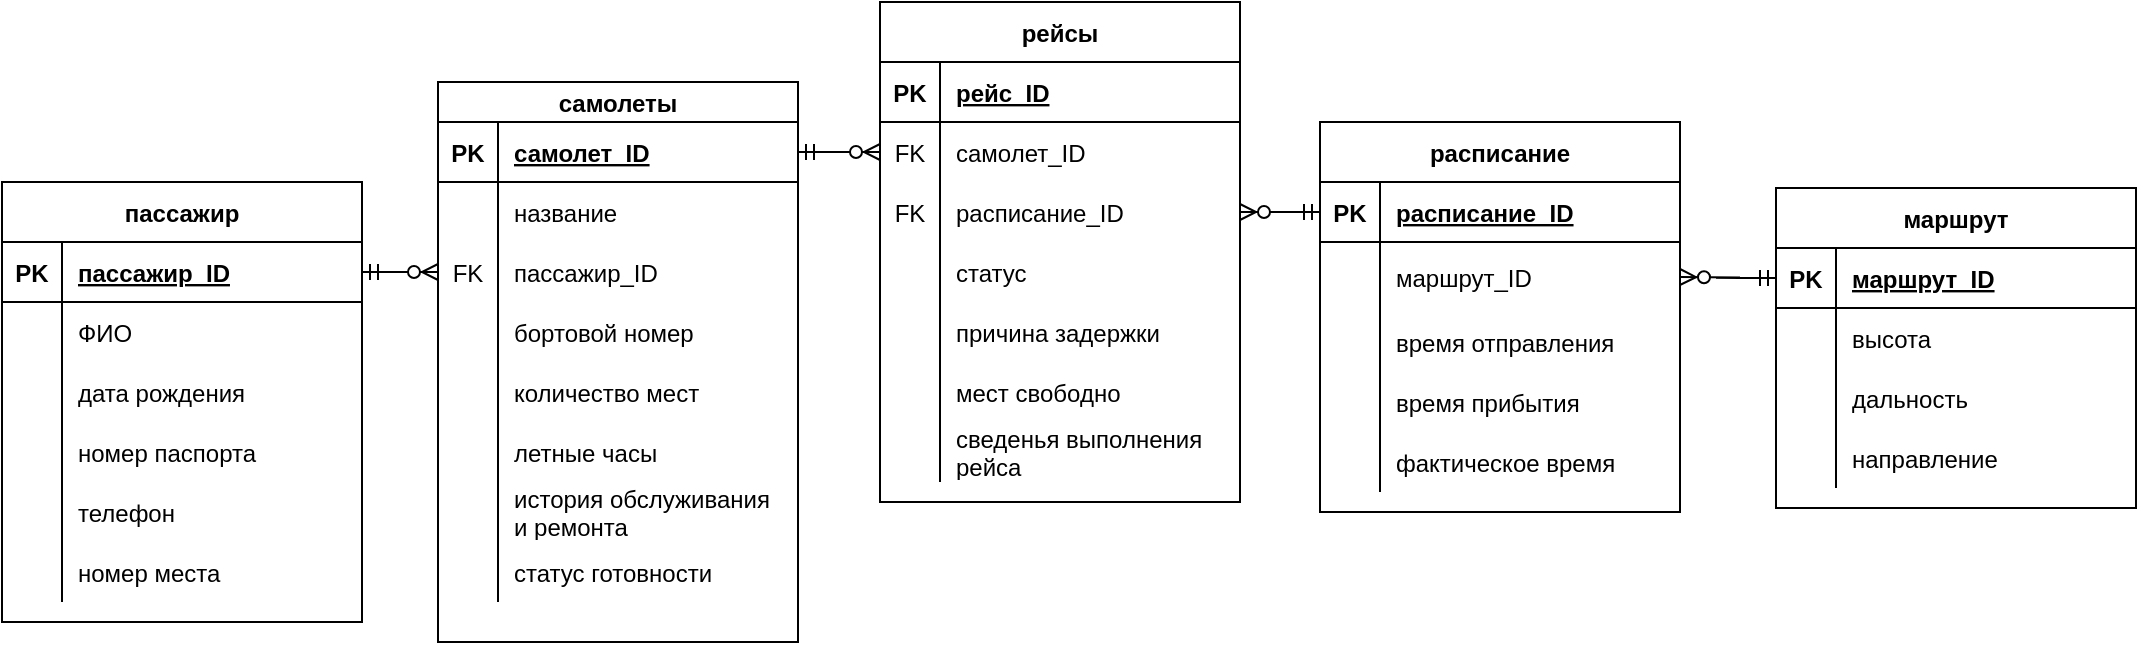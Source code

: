 <mxfile version="20.0.1" type="github">
  <diagram id="R2lEEEUBdFMjLlhIrx00" name="Page-1">
    <mxGraphModel dx="3122" dy="792" grid="1" gridSize="10" guides="1" tooltips="1" connect="1" arrows="1" fold="1" page="1" pageScale="1" pageWidth="850" pageHeight="1100" math="0" shadow="0" extFonts="Permanent Marker^https://fonts.googleapis.com/css?family=Permanent+Marker">
      <root>
        <mxCell id="0" />
        <mxCell id="1" parent="0" />
        <mxCell id="EVP1Cg2In_vTliaGGK_m-15" value="самолеты" style="shape=table;startSize=20;container=1;collapsible=1;childLayout=tableLayout;fixedRows=1;rowLines=0;fontStyle=1;align=center;resizeLast=1;" parent="1" vertex="1">
          <mxGeometry x="-651" y="90" width="180" height="280" as="geometry" />
        </mxCell>
        <mxCell id="EVP1Cg2In_vTliaGGK_m-16" value="" style="shape=tableRow;horizontal=0;startSize=0;swimlaneHead=0;swimlaneBody=0;fillColor=none;collapsible=0;dropTarget=0;points=[[0,0.5],[1,0.5]];portConstraint=eastwest;top=0;left=0;right=0;bottom=1;" parent="EVP1Cg2In_vTliaGGK_m-15" vertex="1">
          <mxGeometry y="20" width="180" height="30" as="geometry" />
        </mxCell>
        <mxCell id="EVP1Cg2In_vTliaGGK_m-17" value="PK" style="shape=partialRectangle;connectable=0;fillColor=none;top=0;left=0;bottom=0;right=0;fontStyle=1;overflow=hidden;" parent="EVP1Cg2In_vTliaGGK_m-16" vertex="1">
          <mxGeometry width="30" height="30" as="geometry">
            <mxRectangle width="30" height="30" as="alternateBounds" />
          </mxGeometry>
        </mxCell>
        <mxCell id="EVP1Cg2In_vTliaGGK_m-18" value="самолет_ID" style="shape=partialRectangle;connectable=0;fillColor=none;top=0;left=0;bottom=0;right=0;align=left;spacingLeft=6;fontStyle=5;overflow=hidden;" parent="EVP1Cg2In_vTliaGGK_m-16" vertex="1">
          <mxGeometry x="30" width="150" height="30" as="geometry">
            <mxRectangle width="150" height="30" as="alternateBounds" />
          </mxGeometry>
        </mxCell>
        <mxCell id="EVP1Cg2In_vTliaGGK_m-19" value="" style="shape=tableRow;horizontal=0;startSize=0;swimlaneHead=0;swimlaneBody=0;fillColor=none;collapsible=0;dropTarget=0;points=[[0,0.5],[1,0.5]];portConstraint=eastwest;top=0;left=0;right=0;bottom=0;" parent="EVP1Cg2In_vTliaGGK_m-15" vertex="1">
          <mxGeometry y="50" width="180" height="30" as="geometry" />
        </mxCell>
        <mxCell id="EVP1Cg2In_vTliaGGK_m-20" value="" style="shape=partialRectangle;connectable=0;fillColor=none;top=0;left=0;bottom=0;right=0;editable=1;overflow=hidden;" parent="EVP1Cg2In_vTliaGGK_m-19" vertex="1">
          <mxGeometry width="30" height="30" as="geometry">
            <mxRectangle width="30" height="30" as="alternateBounds" />
          </mxGeometry>
        </mxCell>
        <mxCell id="EVP1Cg2In_vTliaGGK_m-21" value="название" style="shape=partialRectangle;connectable=0;fillColor=none;top=0;left=0;bottom=0;right=0;align=left;spacingLeft=6;overflow=hidden;" parent="EVP1Cg2In_vTliaGGK_m-19" vertex="1">
          <mxGeometry x="30" width="150" height="30" as="geometry">
            <mxRectangle width="150" height="30" as="alternateBounds" />
          </mxGeometry>
        </mxCell>
        <mxCell id="kuykqYTaelp19bQDt3yY-35" value="" style="shape=tableRow;horizontal=0;startSize=0;swimlaneHead=0;swimlaneBody=0;fillColor=none;collapsible=0;dropTarget=0;points=[[0,0.5],[1,0.5]];portConstraint=eastwest;top=0;left=0;right=0;bottom=0;" vertex="1" parent="EVP1Cg2In_vTliaGGK_m-15">
          <mxGeometry y="80" width="180" height="30" as="geometry" />
        </mxCell>
        <mxCell id="kuykqYTaelp19bQDt3yY-36" value="FK" style="shape=partialRectangle;connectable=0;fillColor=none;top=0;left=0;bottom=0;right=0;editable=1;overflow=hidden;" vertex="1" parent="kuykqYTaelp19bQDt3yY-35">
          <mxGeometry width="30" height="30" as="geometry">
            <mxRectangle width="30" height="30" as="alternateBounds" />
          </mxGeometry>
        </mxCell>
        <mxCell id="kuykqYTaelp19bQDt3yY-37" value="пассажир_ID" style="shape=partialRectangle;connectable=0;fillColor=none;top=0;left=0;bottom=0;right=0;align=left;spacingLeft=6;overflow=hidden;" vertex="1" parent="kuykqYTaelp19bQDt3yY-35">
          <mxGeometry x="30" width="150" height="30" as="geometry">
            <mxRectangle width="150" height="30" as="alternateBounds" />
          </mxGeometry>
        </mxCell>
        <mxCell id="EVP1Cg2In_vTliaGGK_m-22" value="" style="shape=tableRow;horizontal=0;startSize=0;swimlaneHead=0;swimlaneBody=0;fillColor=none;collapsible=0;dropTarget=0;points=[[0,0.5],[1,0.5]];portConstraint=eastwest;top=0;left=0;right=0;bottom=0;" parent="EVP1Cg2In_vTliaGGK_m-15" vertex="1">
          <mxGeometry y="110" width="180" height="30" as="geometry" />
        </mxCell>
        <mxCell id="EVP1Cg2In_vTliaGGK_m-23" value="" style="shape=partialRectangle;connectable=0;fillColor=none;top=0;left=0;bottom=0;right=0;editable=1;overflow=hidden;" parent="EVP1Cg2In_vTliaGGK_m-22" vertex="1">
          <mxGeometry width="30" height="30" as="geometry">
            <mxRectangle width="30" height="30" as="alternateBounds" />
          </mxGeometry>
        </mxCell>
        <mxCell id="EVP1Cg2In_vTliaGGK_m-24" value="бортовой номер" style="shape=partialRectangle;connectable=0;fillColor=none;top=0;left=0;bottom=0;right=0;align=left;spacingLeft=6;overflow=hidden;" parent="EVP1Cg2In_vTliaGGK_m-22" vertex="1">
          <mxGeometry x="30" width="150" height="30" as="geometry">
            <mxRectangle width="150" height="30" as="alternateBounds" />
          </mxGeometry>
        </mxCell>
        <mxCell id="EVP1Cg2In_vTliaGGK_m-25" value="" style="shape=tableRow;horizontal=0;startSize=0;swimlaneHead=0;swimlaneBody=0;fillColor=none;collapsible=0;dropTarget=0;points=[[0,0.5],[1,0.5]];portConstraint=eastwest;top=0;left=0;right=0;bottom=0;" parent="EVP1Cg2In_vTliaGGK_m-15" vertex="1">
          <mxGeometry y="140" width="180" height="30" as="geometry" />
        </mxCell>
        <mxCell id="EVP1Cg2In_vTliaGGK_m-26" value="" style="shape=partialRectangle;connectable=0;fillColor=none;top=0;left=0;bottom=0;right=0;editable=1;overflow=hidden;" parent="EVP1Cg2In_vTliaGGK_m-25" vertex="1">
          <mxGeometry width="30" height="30" as="geometry">
            <mxRectangle width="30" height="30" as="alternateBounds" />
          </mxGeometry>
        </mxCell>
        <mxCell id="EVP1Cg2In_vTliaGGK_m-27" value="количество мест" style="shape=partialRectangle;connectable=0;fillColor=none;top=0;left=0;bottom=0;right=0;align=left;spacingLeft=6;overflow=hidden;" parent="EVP1Cg2In_vTliaGGK_m-25" vertex="1">
          <mxGeometry x="30" width="150" height="30" as="geometry">
            <mxRectangle width="150" height="30" as="alternateBounds" />
          </mxGeometry>
        </mxCell>
        <mxCell id="EmTfb2nAVHBitXqG1vNp-50" value="" style="shape=tableRow;horizontal=0;startSize=0;swimlaneHead=0;swimlaneBody=0;fillColor=none;collapsible=0;dropTarget=0;points=[[0,0.5],[1,0.5]];portConstraint=eastwest;top=0;left=0;right=0;bottom=0;" parent="EVP1Cg2In_vTliaGGK_m-15" vertex="1">
          <mxGeometry y="170" width="180" height="30" as="geometry" />
        </mxCell>
        <mxCell id="EmTfb2nAVHBitXqG1vNp-51" value="" style="shape=partialRectangle;connectable=0;fillColor=none;top=0;left=0;bottom=0;right=0;editable=1;overflow=hidden;" parent="EmTfb2nAVHBitXqG1vNp-50" vertex="1">
          <mxGeometry width="30" height="30" as="geometry">
            <mxRectangle width="30" height="30" as="alternateBounds" />
          </mxGeometry>
        </mxCell>
        <mxCell id="EmTfb2nAVHBitXqG1vNp-52" value="летные часы" style="shape=partialRectangle;connectable=0;fillColor=none;top=0;left=0;bottom=0;right=0;align=left;spacingLeft=6;overflow=hidden;" parent="EmTfb2nAVHBitXqG1vNp-50" vertex="1">
          <mxGeometry x="30" width="150" height="30" as="geometry">
            <mxRectangle width="150" height="30" as="alternateBounds" />
          </mxGeometry>
        </mxCell>
        <mxCell id="KDdJ_KbL6kXh5Y3E89qK-73" value="" style="shape=tableRow;horizontal=0;startSize=0;swimlaneHead=0;swimlaneBody=0;fillColor=none;collapsible=0;dropTarget=0;points=[[0,0.5],[1,0.5]];portConstraint=eastwest;top=0;left=0;right=0;bottom=0;" parent="EVP1Cg2In_vTliaGGK_m-15" vertex="1">
          <mxGeometry y="200" width="180" height="30" as="geometry" />
        </mxCell>
        <mxCell id="KDdJ_KbL6kXh5Y3E89qK-74" value="" style="shape=partialRectangle;connectable=0;fillColor=none;top=0;left=0;bottom=0;right=0;editable=1;overflow=hidden;" parent="KDdJ_KbL6kXh5Y3E89qK-73" vertex="1">
          <mxGeometry width="30" height="30" as="geometry">
            <mxRectangle width="30" height="30" as="alternateBounds" />
          </mxGeometry>
        </mxCell>
        <mxCell id="KDdJ_KbL6kXh5Y3E89qK-75" value="история обслуживания &#xa;и ремонта" style="shape=partialRectangle;connectable=0;fillColor=none;top=0;left=0;bottom=0;right=0;align=left;spacingLeft=6;overflow=hidden;" parent="KDdJ_KbL6kXh5Y3E89qK-73" vertex="1">
          <mxGeometry x="30" width="150" height="30" as="geometry">
            <mxRectangle width="150" height="30" as="alternateBounds" />
          </mxGeometry>
        </mxCell>
        <mxCell id="kuykqYTaelp19bQDt3yY-20" value="" style="shape=tableRow;horizontal=0;startSize=0;swimlaneHead=0;swimlaneBody=0;fillColor=none;collapsible=0;dropTarget=0;points=[[0,0.5],[1,0.5]];portConstraint=eastwest;top=0;left=0;right=0;bottom=0;" vertex="1" parent="EVP1Cg2In_vTliaGGK_m-15">
          <mxGeometry y="230" width="180" height="30" as="geometry" />
        </mxCell>
        <mxCell id="kuykqYTaelp19bQDt3yY-21" value="" style="shape=partialRectangle;connectable=0;fillColor=none;top=0;left=0;bottom=0;right=0;editable=1;overflow=hidden;" vertex="1" parent="kuykqYTaelp19bQDt3yY-20">
          <mxGeometry width="30" height="30" as="geometry">
            <mxRectangle width="30" height="30" as="alternateBounds" />
          </mxGeometry>
        </mxCell>
        <mxCell id="kuykqYTaelp19bQDt3yY-22" value="статус готовности" style="shape=partialRectangle;connectable=0;fillColor=none;top=0;left=0;bottom=0;right=0;align=left;spacingLeft=6;overflow=hidden;" vertex="1" parent="kuykqYTaelp19bQDt3yY-20">
          <mxGeometry x="30" width="150" height="30" as="geometry">
            <mxRectangle width="150" height="30" as="alternateBounds" />
          </mxGeometry>
        </mxCell>
        <mxCell id="KDdJ_KbL6kXh5Y3E89qK-1" value="пассажир" style="shape=table;startSize=30;container=1;collapsible=1;childLayout=tableLayout;fixedRows=1;rowLines=0;fontStyle=1;align=center;resizeLast=1;" parent="1" vertex="1">
          <mxGeometry x="-869" y="140" width="180" height="220" as="geometry" />
        </mxCell>
        <mxCell id="KDdJ_KbL6kXh5Y3E89qK-2" value="" style="shape=tableRow;horizontal=0;startSize=0;swimlaneHead=0;swimlaneBody=0;fillColor=none;collapsible=0;dropTarget=0;points=[[0,0.5],[1,0.5]];portConstraint=eastwest;top=0;left=0;right=0;bottom=1;" parent="KDdJ_KbL6kXh5Y3E89qK-1" vertex="1">
          <mxGeometry y="30" width="180" height="30" as="geometry" />
        </mxCell>
        <mxCell id="KDdJ_KbL6kXh5Y3E89qK-3" value="PK" style="shape=partialRectangle;connectable=0;fillColor=none;top=0;left=0;bottom=0;right=0;fontStyle=1;overflow=hidden;" parent="KDdJ_KbL6kXh5Y3E89qK-2" vertex="1">
          <mxGeometry width="30" height="30" as="geometry">
            <mxRectangle width="30" height="30" as="alternateBounds" />
          </mxGeometry>
        </mxCell>
        <mxCell id="KDdJ_KbL6kXh5Y3E89qK-4" value="пассажир_ID" style="shape=partialRectangle;connectable=0;fillColor=none;top=0;left=0;bottom=0;right=0;align=left;spacingLeft=6;fontStyle=5;overflow=hidden;" parent="KDdJ_KbL6kXh5Y3E89qK-2" vertex="1">
          <mxGeometry x="30" width="150" height="30" as="geometry">
            <mxRectangle width="150" height="30" as="alternateBounds" />
          </mxGeometry>
        </mxCell>
        <mxCell id="KDdJ_KbL6kXh5Y3E89qK-5" value="" style="shape=tableRow;horizontal=0;startSize=0;swimlaneHead=0;swimlaneBody=0;fillColor=none;collapsible=0;dropTarget=0;points=[[0,0.5],[1,0.5]];portConstraint=eastwest;top=0;left=0;right=0;bottom=0;" parent="KDdJ_KbL6kXh5Y3E89qK-1" vertex="1">
          <mxGeometry y="60" width="180" height="30" as="geometry" />
        </mxCell>
        <mxCell id="KDdJ_KbL6kXh5Y3E89qK-6" value="" style="shape=partialRectangle;connectable=0;fillColor=none;top=0;left=0;bottom=0;right=0;editable=1;overflow=hidden;" parent="KDdJ_KbL6kXh5Y3E89qK-5" vertex="1">
          <mxGeometry width="30" height="30" as="geometry">
            <mxRectangle width="30" height="30" as="alternateBounds" />
          </mxGeometry>
        </mxCell>
        <mxCell id="KDdJ_KbL6kXh5Y3E89qK-7" value="ФИО" style="shape=partialRectangle;connectable=0;fillColor=none;top=0;left=0;bottom=0;right=0;align=left;spacingLeft=6;overflow=hidden;" parent="KDdJ_KbL6kXh5Y3E89qK-5" vertex="1">
          <mxGeometry x="30" width="150" height="30" as="geometry">
            <mxRectangle width="150" height="30" as="alternateBounds" />
          </mxGeometry>
        </mxCell>
        <mxCell id="EVP1Cg2In_vTliaGGK_m-35" value="" style="shape=tableRow;horizontal=0;startSize=0;swimlaneHead=0;swimlaneBody=0;fillColor=none;collapsible=0;dropTarget=0;points=[[0,0.5],[1,0.5]];portConstraint=eastwest;top=0;left=0;right=0;bottom=0;" parent="KDdJ_KbL6kXh5Y3E89qK-1" vertex="1">
          <mxGeometry y="90" width="180" height="30" as="geometry" />
        </mxCell>
        <mxCell id="EVP1Cg2In_vTliaGGK_m-36" value="" style="shape=partialRectangle;connectable=0;fillColor=none;top=0;left=0;bottom=0;right=0;editable=1;overflow=hidden;" parent="EVP1Cg2In_vTliaGGK_m-35" vertex="1">
          <mxGeometry width="30" height="30" as="geometry">
            <mxRectangle width="30" height="30" as="alternateBounds" />
          </mxGeometry>
        </mxCell>
        <mxCell id="EVP1Cg2In_vTliaGGK_m-37" value="дата рождения" style="shape=partialRectangle;connectable=0;fillColor=none;top=0;left=0;bottom=0;right=0;align=left;spacingLeft=6;overflow=hidden;" parent="EVP1Cg2In_vTliaGGK_m-35" vertex="1">
          <mxGeometry x="30" width="150" height="30" as="geometry">
            <mxRectangle width="150" height="30" as="alternateBounds" />
          </mxGeometry>
        </mxCell>
        <mxCell id="KDdJ_KbL6kXh5Y3E89qK-70" value="" style="shape=tableRow;horizontal=0;startSize=0;swimlaneHead=0;swimlaneBody=0;fillColor=none;collapsible=0;dropTarget=0;points=[[0,0.5],[1,0.5]];portConstraint=eastwest;top=0;left=0;right=0;bottom=0;" parent="KDdJ_KbL6kXh5Y3E89qK-1" vertex="1">
          <mxGeometry y="120" width="180" height="30" as="geometry" />
        </mxCell>
        <mxCell id="KDdJ_KbL6kXh5Y3E89qK-71" value="" style="shape=partialRectangle;connectable=0;fillColor=none;top=0;left=0;bottom=0;right=0;editable=1;overflow=hidden;" parent="KDdJ_KbL6kXh5Y3E89qK-70" vertex="1">
          <mxGeometry width="30" height="30" as="geometry">
            <mxRectangle width="30" height="30" as="alternateBounds" />
          </mxGeometry>
        </mxCell>
        <mxCell id="KDdJ_KbL6kXh5Y3E89qK-72" value="номер паспорта" style="shape=partialRectangle;connectable=0;fillColor=none;top=0;left=0;bottom=0;right=0;align=left;spacingLeft=6;overflow=hidden;" parent="KDdJ_KbL6kXh5Y3E89qK-70" vertex="1">
          <mxGeometry x="30" width="150" height="30" as="geometry">
            <mxRectangle width="150" height="30" as="alternateBounds" />
          </mxGeometry>
        </mxCell>
        <mxCell id="kuykqYTaelp19bQDt3yY-48" value="" style="shape=tableRow;horizontal=0;startSize=0;swimlaneHead=0;swimlaneBody=0;fillColor=none;collapsible=0;dropTarget=0;points=[[0,0.5],[1,0.5]];portConstraint=eastwest;top=0;left=0;right=0;bottom=0;" vertex="1" parent="KDdJ_KbL6kXh5Y3E89qK-1">
          <mxGeometry y="150" width="180" height="30" as="geometry" />
        </mxCell>
        <mxCell id="kuykqYTaelp19bQDt3yY-49" value="" style="shape=partialRectangle;connectable=0;fillColor=none;top=0;left=0;bottom=0;right=0;editable=1;overflow=hidden;" vertex="1" parent="kuykqYTaelp19bQDt3yY-48">
          <mxGeometry width="30" height="30" as="geometry">
            <mxRectangle width="30" height="30" as="alternateBounds" />
          </mxGeometry>
        </mxCell>
        <mxCell id="kuykqYTaelp19bQDt3yY-50" value="телефон" style="shape=partialRectangle;connectable=0;fillColor=none;top=0;left=0;bottom=0;right=0;align=left;spacingLeft=6;overflow=hidden;" vertex="1" parent="kuykqYTaelp19bQDt3yY-48">
          <mxGeometry x="30" width="150" height="30" as="geometry">
            <mxRectangle width="150" height="30" as="alternateBounds" />
          </mxGeometry>
        </mxCell>
        <mxCell id="EVP1Cg2In_vTliaGGK_m-69" value="" style="shape=tableRow;horizontal=0;startSize=0;swimlaneHead=0;swimlaneBody=0;fillColor=none;collapsible=0;dropTarget=0;points=[[0,0.5],[1,0.5]];portConstraint=eastwest;top=0;left=0;right=0;bottom=0;" parent="KDdJ_KbL6kXh5Y3E89qK-1" vertex="1">
          <mxGeometry y="180" width="180" height="30" as="geometry" />
        </mxCell>
        <mxCell id="EVP1Cg2In_vTliaGGK_m-70" value="" style="shape=partialRectangle;connectable=0;fillColor=none;top=0;left=0;bottom=0;right=0;editable=1;overflow=hidden;" parent="EVP1Cg2In_vTliaGGK_m-69" vertex="1">
          <mxGeometry width="30" height="30" as="geometry">
            <mxRectangle width="30" height="30" as="alternateBounds" />
          </mxGeometry>
        </mxCell>
        <mxCell id="EVP1Cg2In_vTliaGGK_m-71" value="номер места" style="shape=partialRectangle;connectable=0;fillColor=none;top=0;left=0;bottom=0;right=0;align=left;spacingLeft=6;overflow=hidden;" parent="EVP1Cg2In_vTliaGGK_m-69" vertex="1">
          <mxGeometry x="30" width="150" height="30" as="geometry">
            <mxRectangle width="150" height="30" as="alternateBounds" />
          </mxGeometry>
        </mxCell>
        <mxCell id="KDdJ_KbL6kXh5Y3E89qK-14" value="расписание" style="shape=table;startSize=30;container=1;collapsible=1;childLayout=tableLayout;fixedRows=1;rowLines=0;fontStyle=1;align=center;resizeLast=1;" parent="1" vertex="1">
          <mxGeometry x="-210" y="110" width="180" height="195.0" as="geometry" />
        </mxCell>
        <mxCell id="KDdJ_KbL6kXh5Y3E89qK-15" value="" style="shape=tableRow;horizontal=0;startSize=0;swimlaneHead=0;swimlaneBody=0;fillColor=none;collapsible=0;dropTarget=0;points=[[0,0.5],[1,0.5]];portConstraint=eastwest;top=0;left=0;right=0;bottom=1;" parent="KDdJ_KbL6kXh5Y3E89qK-14" vertex="1">
          <mxGeometry y="30" width="180" height="30" as="geometry" />
        </mxCell>
        <mxCell id="KDdJ_KbL6kXh5Y3E89qK-16" value="PK" style="shape=partialRectangle;connectable=0;fillColor=none;top=0;left=0;bottom=0;right=0;fontStyle=1;overflow=hidden;" parent="KDdJ_KbL6kXh5Y3E89qK-15" vertex="1">
          <mxGeometry width="30" height="30" as="geometry">
            <mxRectangle width="30" height="30" as="alternateBounds" />
          </mxGeometry>
        </mxCell>
        <mxCell id="KDdJ_KbL6kXh5Y3E89qK-17" value="расписание_ID" style="shape=partialRectangle;connectable=0;fillColor=none;top=0;left=0;bottom=0;right=0;align=left;spacingLeft=6;fontStyle=5;overflow=hidden;" parent="KDdJ_KbL6kXh5Y3E89qK-15" vertex="1">
          <mxGeometry x="30" width="150" height="30" as="geometry">
            <mxRectangle width="150" height="30" as="alternateBounds" />
          </mxGeometry>
        </mxCell>
        <mxCell id="KDdJ_KbL6kXh5Y3E89qK-125" value="" style="shape=tableRow;horizontal=0;startSize=0;swimlaneHead=0;swimlaneBody=0;fillColor=none;collapsible=0;dropTarget=0;points=[[0,0.5],[1,0.5]];portConstraint=eastwest;top=0;left=0;right=0;bottom=0;" parent="KDdJ_KbL6kXh5Y3E89qK-14" vertex="1">
          <mxGeometry y="60" width="180" height="35" as="geometry" />
        </mxCell>
        <mxCell id="KDdJ_KbL6kXh5Y3E89qK-126" value="" style="shape=partialRectangle;connectable=0;fillColor=none;top=0;left=0;bottom=0;right=0;editable=1;overflow=hidden;" parent="KDdJ_KbL6kXh5Y3E89qK-125" vertex="1">
          <mxGeometry width="30" height="35" as="geometry">
            <mxRectangle width="30" height="35" as="alternateBounds" />
          </mxGeometry>
        </mxCell>
        <mxCell id="KDdJ_KbL6kXh5Y3E89qK-127" value="маршрут_ID" style="shape=partialRectangle;connectable=0;fillColor=none;top=0;left=0;bottom=0;right=0;align=left;spacingLeft=6;overflow=hidden;" parent="KDdJ_KbL6kXh5Y3E89qK-125" vertex="1">
          <mxGeometry x="30" width="150" height="35" as="geometry">
            <mxRectangle width="150" height="35" as="alternateBounds" />
          </mxGeometry>
        </mxCell>
        <mxCell id="KDdJ_KbL6kXh5Y3E89qK-18" value="" style="shape=tableRow;horizontal=0;startSize=0;swimlaneHead=0;swimlaneBody=0;fillColor=none;collapsible=0;dropTarget=0;points=[[0,0.5],[1,0.5]];portConstraint=eastwest;top=0;left=0;right=0;bottom=0;" parent="KDdJ_KbL6kXh5Y3E89qK-14" vertex="1">
          <mxGeometry y="95" width="180" height="30" as="geometry" />
        </mxCell>
        <mxCell id="KDdJ_KbL6kXh5Y3E89qK-19" value="" style="shape=partialRectangle;connectable=0;fillColor=none;top=0;left=0;bottom=0;right=0;editable=1;overflow=hidden;" parent="KDdJ_KbL6kXh5Y3E89qK-18" vertex="1">
          <mxGeometry width="30" height="30" as="geometry">
            <mxRectangle width="30" height="30" as="alternateBounds" />
          </mxGeometry>
        </mxCell>
        <mxCell id="KDdJ_KbL6kXh5Y3E89qK-20" value="время отправления" style="shape=partialRectangle;connectable=0;fillColor=none;top=0;left=0;bottom=0;right=0;align=left;spacingLeft=6;overflow=hidden;" parent="KDdJ_KbL6kXh5Y3E89qK-18" vertex="1">
          <mxGeometry x="30" width="150" height="30" as="geometry">
            <mxRectangle width="150" height="30" as="alternateBounds" />
          </mxGeometry>
        </mxCell>
        <mxCell id="KDdJ_KbL6kXh5Y3E89qK-21" value="" style="shape=tableRow;horizontal=0;startSize=0;swimlaneHead=0;swimlaneBody=0;fillColor=none;collapsible=0;dropTarget=0;points=[[0,0.5],[1,0.5]];portConstraint=eastwest;top=0;left=0;right=0;bottom=0;" parent="KDdJ_KbL6kXh5Y3E89qK-14" vertex="1">
          <mxGeometry y="125" width="180" height="30" as="geometry" />
        </mxCell>
        <mxCell id="KDdJ_KbL6kXh5Y3E89qK-22" value="" style="shape=partialRectangle;connectable=0;fillColor=none;top=0;left=0;bottom=0;right=0;editable=1;overflow=hidden;" parent="KDdJ_KbL6kXh5Y3E89qK-21" vertex="1">
          <mxGeometry width="30" height="30" as="geometry">
            <mxRectangle width="30" height="30" as="alternateBounds" />
          </mxGeometry>
        </mxCell>
        <mxCell id="KDdJ_KbL6kXh5Y3E89qK-23" value="время прибытия" style="shape=partialRectangle;connectable=0;fillColor=none;top=0;left=0;bottom=0;right=0;align=left;spacingLeft=6;overflow=hidden;" parent="KDdJ_KbL6kXh5Y3E89qK-21" vertex="1">
          <mxGeometry x="30" width="150" height="30" as="geometry">
            <mxRectangle width="150" height="30" as="alternateBounds" />
          </mxGeometry>
        </mxCell>
        <mxCell id="kuykqYTaelp19bQDt3yY-17" value="" style="shape=tableRow;horizontal=0;startSize=0;swimlaneHead=0;swimlaneBody=0;fillColor=none;collapsible=0;dropTarget=0;points=[[0,0.5],[1,0.5]];portConstraint=eastwest;top=0;left=0;right=0;bottom=0;" vertex="1" parent="KDdJ_KbL6kXh5Y3E89qK-14">
          <mxGeometry y="155" width="180" height="30" as="geometry" />
        </mxCell>
        <mxCell id="kuykqYTaelp19bQDt3yY-18" value="" style="shape=partialRectangle;connectable=0;fillColor=none;top=0;left=0;bottom=0;right=0;editable=1;overflow=hidden;" vertex="1" parent="kuykqYTaelp19bQDt3yY-17">
          <mxGeometry width="30" height="30" as="geometry">
            <mxRectangle width="30" height="30" as="alternateBounds" />
          </mxGeometry>
        </mxCell>
        <mxCell id="kuykqYTaelp19bQDt3yY-19" value="фактическое время" style="shape=partialRectangle;connectable=0;fillColor=none;top=0;left=0;bottom=0;right=0;align=left;spacingLeft=6;overflow=hidden;" vertex="1" parent="kuykqYTaelp19bQDt3yY-17">
          <mxGeometry x="30" width="150" height="30" as="geometry">
            <mxRectangle width="150" height="30" as="alternateBounds" />
          </mxGeometry>
        </mxCell>
        <mxCell id="KDdJ_KbL6kXh5Y3E89qK-44" value="рейсы" style="shape=table;startSize=30;container=1;collapsible=1;childLayout=tableLayout;fixedRows=1;rowLines=0;fontStyle=1;align=center;resizeLast=1;" parent="1" vertex="1">
          <mxGeometry x="-430" y="50" width="180" height="250" as="geometry" />
        </mxCell>
        <mxCell id="KDdJ_KbL6kXh5Y3E89qK-45" value="" style="shape=tableRow;horizontal=0;startSize=0;swimlaneHead=0;swimlaneBody=0;fillColor=none;collapsible=0;dropTarget=0;points=[[0,0.5],[1,0.5]];portConstraint=eastwest;top=0;left=0;right=0;bottom=1;" parent="KDdJ_KbL6kXh5Y3E89qK-44" vertex="1">
          <mxGeometry y="30" width="180" height="30" as="geometry" />
        </mxCell>
        <mxCell id="KDdJ_KbL6kXh5Y3E89qK-46" value="PK" style="shape=partialRectangle;connectable=0;fillColor=none;top=0;left=0;bottom=0;right=0;fontStyle=1;overflow=hidden;" parent="KDdJ_KbL6kXh5Y3E89qK-45" vertex="1">
          <mxGeometry width="30" height="30" as="geometry">
            <mxRectangle width="30" height="30" as="alternateBounds" />
          </mxGeometry>
        </mxCell>
        <mxCell id="KDdJ_KbL6kXh5Y3E89qK-47" value="рейс_ID" style="shape=partialRectangle;connectable=0;fillColor=none;top=0;left=0;bottom=0;right=0;align=left;spacingLeft=6;fontStyle=5;overflow=hidden;" parent="KDdJ_KbL6kXh5Y3E89qK-45" vertex="1">
          <mxGeometry x="30" width="150" height="30" as="geometry">
            <mxRectangle width="150" height="30" as="alternateBounds" />
          </mxGeometry>
        </mxCell>
        <mxCell id="KDdJ_KbL6kXh5Y3E89qK-51" value="" style="shape=tableRow;horizontal=0;startSize=0;swimlaneHead=0;swimlaneBody=0;fillColor=none;collapsible=0;dropTarget=0;points=[[0,0.5],[1,0.5]];portConstraint=eastwest;top=0;left=0;right=0;bottom=0;" parent="KDdJ_KbL6kXh5Y3E89qK-44" vertex="1">
          <mxGeometry y="60" width="180" height="30" as="geometry" />
        </mxCell>
        <mxCell id="KDdJ_KbL6kXh5Y3E89qK-52" value="FK" style="shape=partialRectangle;connectable=0;fillColor=none;top=0;left=0;bottom=0;right=0;editable=1;overflow=hidden;" parent="KDdJ_KbL6kXh5Y3E89qK-51" vertex="1">
          <mxGeometry width="30" height="30" as="geometry">
            <mxRectangle width="30" height="30" as="alternateBounds" />
          </mxGeometry>
        </mxCell>
        <mxCell id="KDdJ_KbL6kXh5Y3E89qK-53" value="самолет_ID" style="shape=partialRectangle;connectable=0;fillColor=none;top=0;left=0;bottom=0;right=0;align=left;spacingLeft=6;overflow=hidden;" parent="KDdJ_KbL6kXh5Y3E89qK-51" vertex="1">
          <mxGeometry x="30" width="150" height="30" as="geometry">
            <mxRectangle width="150" height="30" as="alternateBounds" />
          </mxGeometry>
        </mxCell>
        <mxCell id="KDdJ_KbL6kXh5Y3E89qK-48" value="" style="shape=tableRow;horizontal=0;startSize=0;swimlaneHead=0;swimlaneBody=0;fillColor=none;collapsible=0;dropTarget=0;points=[[0,0.5],[1,0.5]];portConstraint=eastwest;top=0;left=0;right=0;bottom=0;" parent="KDdJ_KbL6kXh5Y3E89qK-44" vertex="1">
          <mxGeometry y="90" width="180" height="30" as="geometry" />
        </mxCell>
        <mxCell id="KDdJ_KbL6kXh5Y3E89qK-49" value="FK" style="shape=partialRectangle;connectable=0;fillColor=none;top=0;left=0;bottom=0;right=0;editable=1;overflow=hidden;" parent="KDdJ_KbL6kXh5Y3E89qK-48" vertex="1">
          <mxGeometry width="30" height="30" as="geometry">
            <mxRectangle width="30" height="30" as="alternateBounds" />
          </mxGeometry>
        </mxCell>
        <mxCell id="KDdJ_KbL6kXh5Y3E89qK-50" value="расписание_ID" style="shape=partialRectangle;connectable=0;fillColor=none;top=0;left=0;bottom=0;right=0;align=left;spacingLeft=6;overflow=hidden;" parent="KDdJ_KbL6kXh5Y3E89qK-48" vertex="1">
          <mxGeometry x="30" width="150" height="30" as="geometry">
            <mxRectangle width="150" height="30" as="alternateBounds" />
          </mxGeometry>
        </mxCell>
        <mxCell id="KDdJ_KbL6kXh5Y3E89qK-95" value="" style="shape=tableRow;horizontal=0;startSize=0;swimlaneHead=0;swimlaneBody=0;fillColor=none;collapsible=0;dropTarget=0;points=[[0,0.5],[1,0.5]];portConstraint=eastwest;top=0;left=0;right=0;bottom=0;" parent="KDdJ_KbL6kXh5Y3E89qK-44" vertex="1">
          <mxGeometry y="120" width="180" height="30" as="geometry" />
        </mxCell>
        <mxCell id="KDdJ_KbL6kXh5Y3E89qK-96" value="" style="shape=partialRectangle;connectable=0;fillColor=none;top=0;left=0;bottom=0;right=0;editable=1;overflow=hidden;" parent="KDdJ_KbL6kXh5Y3E89qK-95" vertex="1">
          <mxGeometry width="30" height="30" as="geometry">
            <mxRectangle width="30" height="30" as="alternateBounds" />
          </mxGeometry>
        </mxCell>
        <mxCell id="KDdJ_KbL6kXh5Y3E89qK-97" value="статус" style="shape=partialRectangle;connectable=0;fillColor=none;top=0;left=0;bottom=0;right=0;align=left;spacingLeft=6;overflow=hidden;" parent="KDdJ_KbL6kXh5Y3E89qK-95" vertex="1">
          <mxGeometry x="30" width="150" height="30" as="geometry">
            <mxRectangle width="150" height="30" as="alternateBounds" />
          </mxGeometry>
        </mxCell>
        <mxCell id="kuykqYTaelp19bQDt3yY-23" value="" style="shape=tableRow;horizontal=0;startSize=0;swimlaneHead=0;swimlaneBody=0;fillColor=none;collapsible=0;dropTarget=0;points=[[0,0.5],[1,0.5]];portConstraint=eastwest;top=0;left=0;right=0;bottom=0;" vertex="1" parent="KDdJ_KbL6kXh5Y3E89qK-44">
          <mxGeometry y="150" width="180" height="30" as="geometry" />
        </mxCell>
        <mxCell id="kuykqYTaelp19bQDt3yY-24" value="" style="shape=partialRectangle;connectable=0;fillColor=none;top=0;left=0;bottom=0;right=0;editable=1;overflow=hidden;" vertex="1" parent="kuykqYTaelp19bQDt3yY-23">
          <mxGeometry width="30" height="30" as="geometry">
            <mxRectangle width="30" height="30" as="alternateBounds" />
          </mxGeometry>
        </mxCell>
        <mxCell id="kuykqYTaelp19bQDt3yY-25" value="причина задержки" style="shape=partialRectangle;connectable=0;fillColor=none;top=0;left=0;bottom=0;right=0;align=left;spacingLeft=6;overflow=hidden;" vertex="1" parent="kuykqYTaelp19bQDt3yY-23">
          <mxGeometry x="30" width="150" height="30" as="geometry">
            <mxRectangle width="150" height="30" as="alternateBounds" />
          </mxGeometry>
        </mxCell>
        <mxCell id="kuykqYTaelp19bQDt3yY-29" value="" style="shape=tableRow;horizontal=0;startSize=0;swimlaneHead=0;swimlaneBody=0;fillColor=none;collapsible=0;dropTarget=0;points=[[0,0.5],[1,0.5]];portConstraint=eastwest;top=0;left=0;right=0;bottom=0;" vertex="1" parent="KDdJ_KbL6kXh5Y3E89qK-44">
          <mxGeometry y="180" width="180" height="30" as="geometry" />
        </mxCell>
        <mxCell id="kuykqYTaelp19bQDt3yY-30" value="" style="shape=partialRectangle;connectable=0;fillColor=none;top=0;left=0;bottom=0;right=0;editable=1;overflow=hidden;" vertex="1" parent="kuykqYTaelp19bQDt3yY-29">
          <mxGeometry width="30" height="30" as="geometry">
            <mxRectangle width="30" height="30" as="alternateBounds" />
          </mxGeometry>
        </mxCell>
        <mxCell id="kuykqYTaelp19bQDt3yY-31" value="мест свободно" style="shape=partialRectangle;connectable=0;fillColor=none;top=0;left=0;bottom=0;right=0;align=left;spacingLeft=6;overflow=hidden;" vertex="1" parent="kuykqYTaelp19bQDt3yY-29">
          <mxGeometry x="30" width="150" height="30" as="geometry">
            <mxRectangle width="150" height="30" as="alternateBounds" />
          </mxGeometry>
        </mxCell>
        <mxCell id="kuykqYTaelp19bQDt3yY-32" value="" style="shape=tableRow;horizontal=0;startSize=0;swimlaneHead=0;swimlaneBody=0;fillColor=none;collapsible=0;dropTarget=0;points=[[0,0.5],[1,0.5]];portConstraint=eastwest;top=0;left=0;right=0;bottom=0;" vertex="1" parent="KDdJ_KbL6kXh5Y3E89qK-44">
          <mxGeometry y="210" width="180" height="30" as="geometry" />
        </mxCell>
        <mxCell id="kuykqYTaelp19bQDt3yY-33" value="" style="shape=partialRectangle;connectable=0;fillColor=none;top=0;left=0;bottom=0;right=0;editable=1;overflow=hidden;" vertex="1" parent="kuykqYTaelp19bQDt3yY-32">
          <mxGeometry width="30" height="30" as="geometry">
            <mxRectangle width="30" height="30" as="alternateBounds" />
          </mxGeometry>
        </mxCell>
        <mxCell id="kuykqYTaelp19bQDt3yY-34" value="сведенья выполнения&#xa;рейса" style="shape=partialRectangle;connectable=0;fillColor=none;top=0;left=0;bottom=0;right=0;align=left;spacingLeft=6;overflow=hidden;" vertex="1" parent="kuykqYTaelp19bQDt3yY-32">
          <mxGeometry x="30" width="150" height="30" as="geometry">
            <mxRectangle width="150" height="30" as="alternateBounds" />
          </mxGeometry>
        </mxCell>
        <mxCell id="KDdJ_KbL6kXh5Y3E89qK-57" value="маршрут" style="shape=table;startSize=30;container=1;collapsible=1;childLayout=tableLayout;fixedRows=1;rowLines=0;fontStyle=1;align=center;resizeLast=1;" parent="1" vertex="1">
          <mxGeometry x="18" y="143" width="180" height="160" as="geometry" />
        </mxCell>
        <mxCell id="KDdJ_KbL6kXh5Y3E89qK-58" value="" style="shape=tableRow;horizontal=0;startSize=0;swimlaneHead=0;swimlaneBody=0;fillColor=none;collapsible=0;dropTarget=0;points=[[0,0.5],[1,0.5]];portConstraint=eastwest;top=0;left=0;right=0;bottom=1;" parent="KDdJ_KbL6kXh5Y3E89qK-57" vertex="1">
          <mxGeometry y="30" width="180" height="30" as="geometry" />
        </mxCell>
        <mxCell id="KDdJ_KbL6kXh5Y3E89qK-59" value="PK" style="shape=partialRectangle;connectable=0;fillColor=none;top=0;left=0;bottom=0;right=0;fontStyle=1;overflow=hidden;" parent="KDdJ_KbL6kXh5Y3E89qK-58" vertex="1">
          <mxGeometry width="30" height="30" as="geometry">
            <mxRectangle width="30" height="30" as="alternateBounds" />
          </mxGeometry>
        </mxCell>
        <mxCell id="KDdJ_KbL6kXh5Y3E89qK-60" value="маршрут_ID" style="shape=partialRectangle;connectable=0;fillColor=none;top=0;left=0;bottom=0;right=0;align=left;spacingLeft=6;fontStyle=5;overflow=hidden;" parent="KDdJ_KbL6kXh5Y3E89qK-58" vertex="1">
          <mxGeometry x="30" width="150" height="30" as="geometry">
            <mxRectangle width="150" height="30" as="alternateBounds" />
          </mxGeometry>
        </mxCell>
        <mxCell id="KDdJ_KbL6kXh5Y3E89qK-61" value="" style="shape=tableRow;horizontal=0;startSize=0;swimlaneHead=0;swimlaneBody=0;fillColor=none;collapsible=0;dropTarget=0;points=[[0,0.5],[1,0.5]];portConstraint=eastwest;top=0;left=0;right=0;bottom=0;" parent="KDdJ_KbL6kXh5Y3E89qK-57" vertex="1">
          <mxGeometry y="60" width="180" height="30" as="geometry" />
        </mxCell>
        <mxCell id="KDdJ_KbL6kXh5Y3E89qK-62" value="" style="shape=partialRectangle;connectable=0;fillColor=none;top=0;left=0;bottom=0;right=0;editable=1;overflow=hidden;" parent="KDdJ_KbL6kXh5Y3E89qK-61" vertex="1">
          <mxGeometry width="30" height="30" as="geometry">
            <mxRectangle width="30" height="30" as="alternateBounds" />
          </mxGeometry>
        </mxCell>
        <mxCell id="KDdJ_KbL6kXh5Y3E89qK-63" value="высота" style="shape=partialRectangle;connectable=0;fillColor=none;top=0;left=0;bottom=0;right=0;align=left;spacingLeft=6;overflow=hidden;" parent="KDdJ_KbL6kXh5Y3E89qK-61" vertex="1">
          <mxGeometry x="30" width="150" height="30" as="geometry">
            <mxRectangle width="150" height="30" as="alternateBounds" />
          </mxGeometry>
        </mxCell>
        <mxCell id="KDdJ_KbL6kXh5Y3E89qK-64" value="" style="shape=tableRow;horizontal=0;startSize=0;swimlaneHead=0;swimlaneBody=0;fillColor=none;collapsible=0;dropTarget=0;points=[[0,0.5],[1,0.5]];portConstraint=eastwest;top=0;left=0;right=0;bottom=0;" parent="KDdJ_KbL6kXh5Y3E89qK-57" vertex="1">
          <mxGeometry y="90" width="180" height="30" as="geometry" />
        </mxCell>
        <mxCell id="KDdJ_KbL6kXh5Y3E89qK-65" value="" style="shape=partialRectangle;connectable=0;fillColor=none;top=0;left=0;bottom=0;right=0;editable=1;overflow=hidden;" parent="KDdJ_KbL6kXh5Y3E89qK-64" vertex="1">
          <mxGeometry width="30" height="30" as="geometry">
            <mxRectangle width="30" height="30" as="alternateBounds" />
          </mxGeometry>
        </mxCell>
        <mxCell id="KDdJ_KbL6kXh5Y3E89qK-66" value="дальность" style="shape=partialRectangle;connectable=0;fillColor=none;top=0;left=0;bottom=0;right=0;align=left;spacingLeft=6;overflow=hidden;" parent="KDdJ_KbL6kXh5Y3E89qK-64" vertex="1">
          <mxGeometry x="30" width="150" height="30" as="geometry">
            <mxRectangle width="150" height="30" as="alternateBounds" />
          </mxGeometry>
        </mxCell>
        <mxCell id="KDdJ_KbL6kXh5Y3E89qK-67" value="" style="shape=tableRow;horizontal=0;startSize=0;swimlaneHead=0;swimlaneBody=0;fillColor=none;collapsible=0;dropTarget=0;points=[[0,0.5],[1,0.5]];portConstraint=eastwest;top=0;left=0;right=0;bottom=0;" parent="KDdJ_KbL6kXh5Y3E89qK-57" vertex="1">
          <mxGeometry y="120" width="180" height="30" as="geometry" />
        </mxCell>
        <mxCell id="KDdJ_KbL6kXh5Y3E89qK-68" value="" style="shape=partialRectangle;connectable=0;fillColor=none;top=0;left=0;bottom=0;right=0;editable=1;overflow=hidden;" parent="KDdJ_KbL6kXh5Y3E89qK-67" vertex="1">
          <mxGeometry width="30" height="30" as="geometry">
            <mxRectangle width="30" height="30" as="alternateBounds" />
          </mxGeometry>
        </mxCell>
        <mxCell id="KDdJ_KbL6kXh5Y3E89qK-69" value="направление" style="shape=partialRectangle;connectable=0;fillColor=none;top=0;left=0;bottom=0;right=0;align=left;spacingLeft=6;overflow=hidden;" parent="KDdJ_KbL6kXh5Y3E89qK-67" vertex="1">
          <mxGeometry x="30" width="150" height="30" as="geometry">
            <mxRectangle width="150" height="30" as="alternateBounds" />
          </mxGeometry>
        </mxCell>
        <mxCell id="KDdJ_KbL6kXh5Y3E89qK-128" value="" style="edgeStyle=entityRelationEdgeStyle;fontSize=12;html=1;endArrow=ERzeroToMany;startArrow=ERmandOne;rounded=0;exitX=1;exitY=0.5;exitDx=0;exitDy=0;" parent="1" source="EVP1Cg2In_vTliaGGK_m-16" target="KDdJ_KbL6kXh5Y3E89qK-51" edge="1">
          <mxGeometry width="100" height="100" relative="1" as="geometry">
            <mxPoint x="-470" y="180" as="sourcePoint" />
            <mxPoint x="-370" y="80" as="targetPoint" />
          </mxGeometry>
        </mxCell>
        <mxCell id="KDdJ_KbL6kXh5Y3E89qK-130" value="" style="edgeStyle=entityRelationEdgeStyle;fontSize=12;html=1;endArrow=ERzeroToMany;startArrow=ERmandOne;rounded=0;exitX=0;exitY=0.5;exitDx=0;exitDy=0;entryX=1;entryY=0.5;entryDx=0;entryDy=0;" parent="1" source="KDdJ_KbL6kXh5Y3E89qK-58" target="KDdJ_KbL6kXh5Y3E89qK-125" edge="1">
          <mxGeometry width="100" height="100" relative="1" as="geometry">
            <mxPoint x="-220" y="610" as="sourcePoint" />
            <mxPoint x="-150" y="530" as="targetPoint" />
          </mxGeometry>
        </mxCell>
        <mxCell id="KDdJ_KbL6kXh5Y3E89qK-137" value="" style="edgeStyle=entityRelationEdgeStyle;fontSize=12;html=1;endArrow=ERzeroToMany;startArrow=ERmandOne;rounded=0;entryX=1;entryY=0.5;entryDx=0;entryDy=0;" parent="1" source="KDdJ_KbL6kXh5Y3E89qK-15" edge="1" target="KDdJ_KbL6kXh5Y3E89qK-48">
          <mxGeometry width="100" height="100" relative="1" as="geometry">
            <mxPoint x="-310.0" y="465" as="sourcePoint" />
            <mxPoint x="-420" y="281" as="targetPoint" />
          </mxGeometry>
        </mxCell>
        <mxCell id="kuykqYTaelp19bQDt3yY-53" value="" style="edgeStyle=entityRelationEdgeStyle;fontSize=12;html=1;endArrow=ERzeroToMany;startArrow=ERmandOne;rounded=0;entryX=0;entryY=0.5;entryDx=0;entryDy=0;exitX=1;exitY=0.5;exitDx=0;exitDy=0;" edge="1" parent="1" source="KDdJ_KbL6kXh5Y3E89qK-2" target="kuykqYTaelp19bQDt3yY-35">
          <mxGeometry width="100" height="100" relative="1" as="geometry">
            <mxPoint x="-710" y="200" as="sourcePoint" />
            <mxPoint x="-660" y="195.0" as="targetPoint" />
          </mxGeometry>
        </mxCell>
      </root>
    </mxGraphModel>
  </diagram>
</mxfile>

